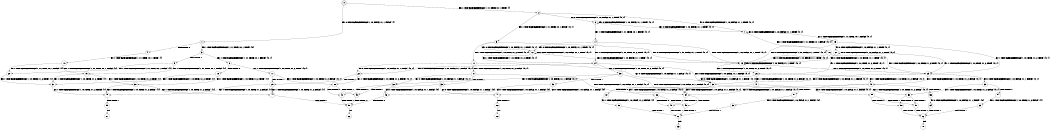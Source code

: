 digraph BCG {
size = "7, 10.5";
center = TRUE;
node [shape = circle];
0 [peripheries = 2];
0 -> 1 [label = "EX !0 !ATOMIC_EXCH_BRANCH (1, +0, FALSE, +1, 1, FALSE) !{}"];
0 -> 2 [label = "EX !1 !ATOMIC_EXCH_BRANCH (1, +1, TRUE, +0, 1, TRUE) !{}"];
1 -> 3 [label = "EX !1 !ATOMIC_EXCH_BRANCH (1, +1, TRUE, +0, 1, TRUE) !{0}"];
1 -> 4 [label = "TERMINATE !0"];
2 -> 5 [label = "EX !1 !ATOMIC_EXCH_BRANCH (1, +1, TRUE, +0, 1, FALSE) !{0, 1}"];
2 -> 6 [label = "EX !0 !ATOMIC_EXCH_BRANCH (1, +0, FALSE, +1, 1, TRUE) !{0, 1}"];
2 -> 7 [label = "EX !0 !ATOMIC_EXCH_BRANCH (1, +0, FALSE, +1, 1, TRUE) !{0, 1}"];
3 -> 8 [label = "EX !1 !ATOMIC_EXCH_BRANCH (1, +1, TRUE, +0, 1, FALSE) !{0, 1}"];
3 -> 9 [label = "TERMINATE !0"];
4 -> 10 [label = "EX !1 !ATOMIC_EXCH_BRANCH (1, +1, TRUE, +0, 1, TRUE) !{}"];
5 -> 11 [label = "EX !1 !ATOMIC_EXCH_BRANCH (1, +0, TRUE, +1, 2, TRUE) !{0, 1}"];
5 -> 12 [label = "EX !0 !ATOMIC_EXCH_BRANCH (1, +0, FALSE, +1, 1, TRUE) !{0, 1}"];
5 -> 13 [label = "EX !0 !ATOMIC_EXCH_BRANCH (1, +0, FALSE, +1, 1, TRUE) !{0, 1}"];
6 -> 6 [label = "EX !0 !ATOMIC_EXCH_BRANCH (1, +0, FALSE, +1, 1, TRUE) !{0, 1}"];
6 -> 14 [label = "EX !1 !ATOMIC_EXCH_BRANCH (1, +1, TRUE, +0, 1, FALSE) !{0, 1}"];
6 -> 7 [label = "EX !0 !ATOMIC_EXCH_BRANCH (1, +0, FALSE, +1, 1, TRUE) !{0, 1}"];
7 -> 15 [label = "EX !1 !ATOMIC_EXCH_BRANCH (1, +1, TRUE, +0, 1, FALSE) !{0, 1}"];
7 -> 7 [label = "EX !0 !ATOMIC_EXCH_BRANCH (1, +0, FALSE, +1, 1, TRUE) !{0, 1}"];
7 -> 16 [label = "EX !1 !ATOMIC_EXCH_BRANCH (1, +1, TRUE, +0, 1, FALSE) !{0, 1}"];
8 -> 17 [label = "EX !1 !ATOMIC_EXCH_BRANCH (1, +0, TRUE, +1, 2, TRUE) !{0, 1}"];
8 -> 18 [label = "TERMINATE !0"];
9 -> 19 [label = "EX !1 !ATOMIC_EXCH_BRANCH (1, +1, TRUE, +0, 1, FALSE) !{1}"];
9 -> 20 [label = "EX !1 !ATOMIC_EXCH_BRANCH (1, +1, TRUE, +0, 1, FALSE) !{1}"];
10 -> 19 [label = "EX !1 !ATOMIC_EXCH_BRANCH (1, +1, TRUE, +0, 1, FALSE) !{1}"];
10 -> 20 [label = "EX !1 !ATOMIC_EXCH_BRANCH (1, +1, TRUE, +0, 1, FALSE) !{1}"];
11 -> 21 [label = "EX !1 !ATOMIC_EXCH_BRANCH (1, +0, TRUE, +1, 2, FALSE) !{0, 1}"];
11 -> 22 [label = "EX !0 !ATOMIC_EXCH_BRANCH (1, +0, FALSE, +1, 1, FALSE) !{0, 1}"];
11 -> 23 [label = "EX !0 !ATOMIC_EXCH_BRANCH (1, +0, FALSE, +1, 1, FALSE) !{0, 1}"];
12 -> 12 [label = "EX !0 !ATOMIC_EXCH_BRANCH (1, +0, FALSE, +1, 1, TRUE) !{0, 1}"];
12 -> 24 [label = "EX !1 !ATOMIC_EXCH_BRANCH (1, +0, TRUE, +1, 2, TRUE) !{0, 1}"];
12 -> 13 [label = "EX !0 !ATOMIC_EXCH_BRANCH (1, +0, FALSE, +1, 1, TRUE) !{0, 1}"];
13 -> 25 [label = "EX !1 !ATOMIC_EXCH_BRANCH (1, +0, TRUE, +1, 2, TRUE) !{0, 1}"];
13 -> 13 [label = "EX !0 !ATOMIC_EXCH_BRANCH (1, +0, FALSE, +1, 1, TRUE) !{0, 1}"];
13 -> 26 [label = "EX !1 !ATOMIC_EXCH_BRANCH (1, +0, TRUE, +1, 2, TRUE) !{0, 1}"];
14 -> 12 [label = "EX !0 !ATOMIC_EXCH_BRANCH (1, +0, FALSE, +1, 1, TRUE) !{0, 1}"];
14 -> 24 [label = "EX !1 !ATOMIC_EXCH_BRANCH (1, +0, TRUE, +1, 2, TRUE) !{0, 1}"];
14 -> 13 [label = "EX !0 !ATOMIC_EXCH_BRANCH (1, +0, FALSE, +1, 1, TRUE) !{0, 1}"];
15 -> 27 [label = "EX !0 !ATOMIC_EXCH_BRANCH (1, +0, FALSE, +1, 1, TRUE) !{0, 1}"];
15 -> 25 [label = "EX !1 !ATOMIC_EXCH_BRANCH (1, +0, TRUE, +1, 2, TRUE) !{0, 1}"];
15 -> 13 [label = "EX !0 !ATOMIC_EXCH_BRANCH (1, +0, FALSE, +1, 1, TRUE) !{0, 1}"];
16 -> 25 [label = "EX !1 !ATOMIC_EXCH_BRANCH (1, +0, TRUE, +1, 2, TRUE) !{0, 1}"];
16 -> 13 [label = "EX !0 !ATOMIC_EXCH_BRANCH (1, +0, FALSE, +1, 1, TRUE) !{0, 1}"];
16 -> 26 [label = "EX !1 !ATOMIC_EXCH_BRANCH (1, +0, TRUE, +1, 2, TRUE) !{0, 1}"];
17 -> 28 [label = "EX !1 !ATOMIC_EXCH_BRANCH (1, +0, TRUE, +1, 2, FALSE) !{0, 1}"];
17 -> 29 [label = "TERMINATE !0"];
18 -> 30 [label = "EX !1 !ATOMIC_EXCH_BRANCH (1, +0, TRUE, +1, 2, TRUE) !{1}"];
18 -> 31 [label = "EX !1 !ATOMIC_EXCH_BRANCH (1, +0, TRUE, +1, 2, TRUE) !{1}"];
19 -> 30 [label = "EX !1 !ATOMIC_EXCH_BRANCH (1, +0, TRUE, +1, 2, TRUE) !{1}"];
19 -> 31 [label = "EX !1 !ATOMIC_EXCH_BRANCH (1, +0, TRUE, +1, 2, TRUE) !{1}"];
20 -> 31 [label = "EX !1 !ATOMIC_EXCH_BRANCH (1, +0, TRUE, +1, 2, TRUE) !{1}"];
21 -> 32 [label = "EX !0 !ATOMIC_EXCH_BRANCH (1, +0, FALSE, +1, 1, FALSE) !{0, 1}"];
21 -> 33 [label = "TERMINATE !1"];
21 -> 34 [label = "EX !0 !ATOMIC_EXCH_BRANCH (1, +0, FALSE, +1, 1, FALSE) !{0, 1}"];
22 -> 28 [label = "EX !1 !ATOMIC_EXCH_BRANCH (1, +0, TRUE, +1, 2, FALSE) !{0, 1}"];
22 -> 29 [label = "TERMINATE !0"];
23 -> 35 [label = "EX !1 !ATOMIC_EXCH_BRANCH (1, +0, TRUE, +1, 2, FALSE) !{0, 1}"];
23 -> 36 [label = "EX !1 !ATOMIC_EXCH_BRANCH (1, +0, TRUE, +1, 2, FALSE) !{0, 1}"];
23 -> 37 [label = "TERMINATE !0"];
24 -> 22 [label = "EX !0 !ATOMIC_EXCH_BRANCH (1, +0, FALSE, +1, 1, FALSE) !{0, 1}"];
24 -> 38 [label = "EX !1 !ATOMIC_EXCH_BRANCH (1, +0, TRUE, +1, 2, FALSE) !{0, 1}"];
24 -> 23 [label = "EX !0 !ATOMIC_EXCH_BRANCH (1, +0, FALSE, +1, 1, FALSE) !{0, 1}"];
25 -> 39 [label = "EX !0 !ATOMIC_EXCH_BRANCH (1, +0, FALSE, +1, 1, FALSE) !{0, 1}"];
25 -> 40 [label = "EX !1 !ATOMIC_EXCH_BRANCH (1, +0, TRUE, +1, 2, FALSE) !{0, 1}"];
25 -> 23 [label = "EX !0 !ATOMIC_EXCH_BRANCH (1, +0, FALSE, +1, 1, FALSE) !{0, 1}"];
26 -> 40 [label = "EX !1 !ATOMIC_EXCH_BRANCH (1, +0, TRUE, +1, 2, FALSE) !{0, 1}"];
26 -> 23 [label = "EX !0 !ATOMIC_EXCH_BRANCH (1, +0, FALSE, +1, 1, FALSE) !{0, 1}"];
26 -> 41 [label = "EX !1 !ATOMIC_EXCH_BRANCH (1, +0, TRUE, +1, 2, FALSE) !{0, 1}"];
27 -> 27 [label = "EX !0 !ATOMIC_EXCH_BRANCH (1, +0, FALSE, +1, 1, TRUE) !{0, 1}"];
27 -> 25 [label = "EX !1 !ATOMIC_EXCH_BRANCH (1, +0, TRUE, +1, 2, TRUE) !{0, 1}"];
27 -> 13 [label = "EX !0 !ATOMIC_EXCH_BRANCH (1, +0, FALSE, +1, 1, TRUE) !{0, 1}"];
28 -> 42 [label = "TERMINATE !0"];
28 -> 43 [label = "TERMINATE !1"];
29 -> 44 [label = "EX !1 !ATOMIC_EXCH_BRANCH (1, +0, TRUE, +1, 2, FALSE) !{1}"];
29 -> 45 [label = "EX !1 !ATOMIC_EXCH_BRANCH (1, +0, TRUE, +1, 2, FALSE) !{1}"];
30 -> 44 [label = "EX !1 !ATOMIC_EXCH_BRANCH (1, +0, TRUE, +1, 2, FALSE) !{1}"];
30 -> 45 [label = "EX !1 !ATOMIC_EXCH_BRANCH (1, +0, TRUE, +1, 2, FALSE) !{1}"];
31 -> 45 [label = "EX !1 !ATOMIC_EXCH_BRANCH (1, +0, TRUE, +1, 2, FALSE) !{1}"];
32 -> 42 [label = "TERMINATE !0"];
32 -> 43 [label = "TERMINATE !1"];
33 -> 46 [label = "EX !0 !ATOMIC_EXCH_BRANCH (1, +0, FALSE, +1, 1, FALSE) !{0}"];
33 -> 47 [label = "EX !0 !ATOMIC_EXCH_BRANCH (1, +0, FALSE, +1, 1, FALSE) !{0}"];
34 -> 48 [label = "TERMINATE !0"];
34 -> 49 [label = "TERMINATE !1"];
35 -> 50 [label = "TERMINATE !0"];
35 -> 51 [label = "TERMINATE !1"];
36 -> 48 [label = "TERMINATE !0"];
36 -> 49 [label = "TERMINATE !1"];
37 -> 52 [label = "EX !1 !ATOMIC_EXCH_BRANCH (1, +0, TRUE, +1, 2, FALSE) !{1}"];
38 -> 32 [label = "EX !0 !ATOMIC_EXCH_BRANCH (1, +0, FALSE, +1, 1, FALSE) !{0, 1}"];
38 -> 53 [label = "TERMINATE !1"];
38 -> 34 [label = "EX !0 !ATOMIC_EXCH_BRANCH (1, +0, FALSE, +1, 1, FALSE) !{0, 1}"];
39 -> 35 [label = "EX !1 !ATOMIC_EXCH_BRANCH (1, +0, TRUE, +1, 2, FALSE) !{0, 1}"];
39 -> 54 [label = "TERMINATE !0"];
40 -> 55 [label = "EX !0 !ATOMIC_EXCH_BRANCH (1, +0, FALSE, +1, 1, FALSE) !{0, 1}"];
40 -> 56 [label = "TERMINATE !1"];
40 -> 34 [label = "EX !0 !ATOMIC_EXCH_BRANCH (1, +0, FALSE, +1, 1, FALSE) !{0, 1}"];
41 -> 34 [label = "EX !0 !ATOMIC_EXCH_BRANCH (1, +0, FALSE, +1, 1, FALSE) !{0, 1}"];
41 -> 57 [label = "TERMINATE !1"];
42 -> 58 [label = "TERMINATE !1"];
43 -> 58 [label = "TERMINATE !0"];
44 -> 58 [label = "TERMINATE !1"];
45 -> 59 [label = "TERMINATE !1"];
46 -> 58 [label = "TERMINATE !0"];
47 -> 60 [label = "TERMINATE !0"];
48 -> 61 [label = "TERMINATE !1"];
49 -> 61 [label = "TERMINATE !0"];
50 -> 62 [label = "TERMINATE !1"];
51 -> 62 [label = "TERMINATE !0"];
52 -> 61 [label = "TERMINATE !1"];
53 -> 46 [label = "EX !0 !ATOMIC_EXCH_BRANCH (1, +0, FALSE, +1, 1, FALSE) !{0}"];
53 -> 47 [label = "EX !0 !ATOMIC_EXCH_BRANCH (1, +0, FALSE, +1, 1, FALSE) !{0}"];
54 -> 63 [label = "EX !1 !ATOMIC_EXCH_BRANCH (1, +0, TRUE, +1, 2, FALSE) !{1}"];
55 -> 50 [label = "TERMINATE !0"];
55 -> 51 [label = "TERMINATE !1"];
56 -> 64 [label = "EX !0 !ATOMIC_EXCH_BRANCH (1, +0, FALSE, +1, 1, FALSE) !{0}"];
57 -> 65 [label = "EX !0 !ATOMIC_EXCH_BRANCH (1, +0, FALSE, +1, 1, FALSE) !{0}"];
58 -> 66 [label = "exit"];
59 -> 67 [label = "exit"];
60 -> 68 [label = "exit"];
61 -> 69 [label = "exit"];
62 -> 70 [label = "exit"];
63 -> 62 [label = "TERMINATE !1"];
64 -> 62 [label = "TERMINATE !0"];
65 -> 61 [label = "TERMINATE !0"];
}
